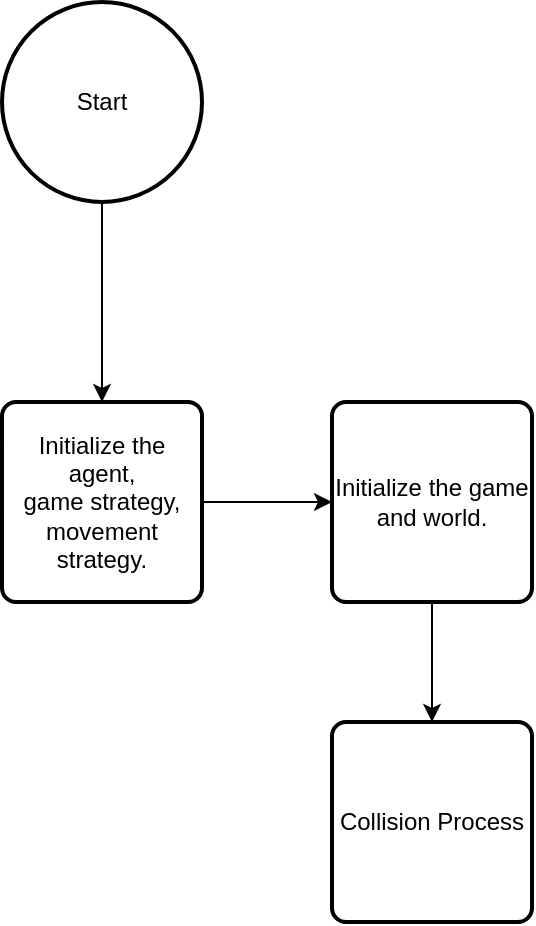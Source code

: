 <mxfile version="21.7.5" type="github">
  <diagram name="Page-1" id="0783ab3e-0a74-02c8-0abd-f7b4e66b4bec">
    <mxGraphModel dx="1050" dy="530" grid="1" gridSize="10" guides="1" tooltips="1" connect="1" arrows="1" fold="1" page="1" pageScale="1" pageWidth="850" pageHeight="1100" background="none" math="0" shadow="0">
      <root>
        <mxCell id="0" />
        <mxCell id="1" parent="0" />
        <mxCell id="rSX78Jfsg2bhPNGJMBSI-6" value="" style="edgeStyle=orthogonalEdgeStyle;rounded=0;orthogonalLoop=1;jettySize=auto;html=1;" edge="1" parent="1" source="rSX78Jfsg2bhPNGJMBSI-3">
          <mxGeometry relative="1" as="geometry">
            <mxPoint x="425" y="220" as="targetPoint" />
          </mxGeometry>
        </mxCell>
        <mxCell id="rSX78Jfsg2bhPNGJMBSI-3" value="Start" style="strokeWidth=2;html=1;shape=mxgraph.flowchart.start_2;whiteSpace=wrap;" vertex="1" parent="1">
          <mxGeometry x="375" y="20" width="100" height="100" as="geometry" />
        </mxCell>
        <mxCell id="rSX78Jfsg2bhPNGJMBSI-9" value="" style="edgeStyle=orthogonalEdgeStyle;rounded=0;orthogonalLoop=1;jettySize=auto;html=1;" edge="1" parent="1" source="rSX78Jfsg2bhPNGJMBSI-7" target="rSX78Jfsg2bhPNGJMBSI-8">
          <mxGeometry relative="1" as="geometry" />
        </mxCell>
        <mxCell id="rSX78Jfsg2bhPNGJMBSI-7" value="&lt;div&gt;Initialize the agent,&lt;/div&gt;&lt;div&gt;game strategy, movement strategy.&lt;br&gt;&lt;/div&gt;" style="rounded=1;whiteSpace=wrap;html=1;absoluteArcSize=1;arcSize=14;strokeWidth=2;" vertex="1" parent="1">
          <mxGeometry x="375" y="220" width="100" height="100" as="geometry" />
        </mxCell>
        <mxCell id="rSX78Jfsg2bhPNGJMBSI-11" value="" style="edgeStyle=orthogonalEdgeStyle;rounded=0;orthogonalLoop=1;jettySize=auto;html=1;" edge="1" parent="1" source="rSX78Jfsg2bhPNGJMBSI-8" target="rSX78Jfsg2bhPNGJMBSI-10">
          <mxGeometry relative="1" as="geometry" />
        </mxCell>
        <mxCell id="rSX78Jfsg2bhPNGJMBSI-8" value="Initialize the game and world." style="rounded=1;whiteSpace=wrap;html=1;absoluteArcSize=1;arcSize=14;strokeWidth=2;" vertex="1" parent="1">
          <mxGeometry x="540" y="220" width="100" height="100" as="geometry" />
        </mxCell>
        <mxCell id="rSX78Jfsg2bhPNGJMBSI-10" value="Collision Process" style="rounded=1;whiteSpace=wrap;html=1;absoluteArcSize=1;arcSize=14;strokeWidth=2;" vertex="1" parent="1">
          <mxGeometry x="540" y="380" width="100" height="100" as="geometry" />
        </mxCell>
      </root>
    </mxGraphModel>
  </diagram>
</mxfile>
